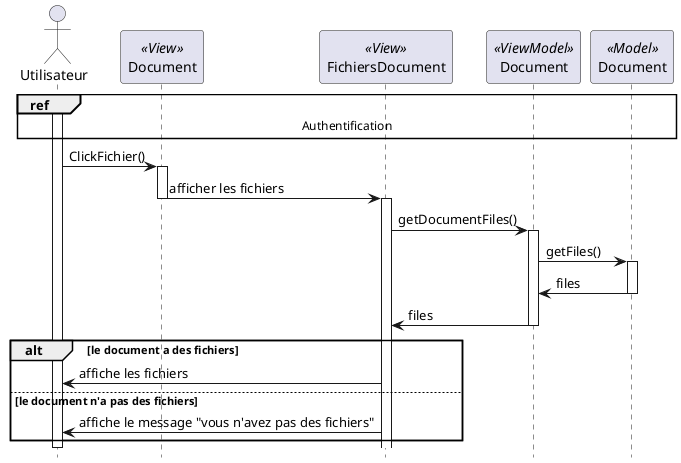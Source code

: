 @startuml sequence_preview_files

hide footbox


actor "Utilisateur" as user
participant "Document" as docView << View >>
participant "FichiersDocument" as taskView << View >>
participant "Document" as documentVm << ViewModel >>
participant "Document" as documentM << Model >>



ref over user, docView,taskView,documentVm,documentM : Authentification
activate user
user -> docView : ClickFichier()
activate docView
docView -> taskView : afficher les fichiers
deactivate docView
activate taskView
taskView -> documentVm : getDocumentFiles()
activate documentVm
documentVm -> documentM: getFiles()
activate documentM
documentM -> documentVm: files
deactivate documentM
documentVm -> taskView: files
deactivate documentVm
alt le document a des fichiers
    taskView -> user : affiche les fichiers
else le document n'a pas des fichiers
    taskView -> user : affiche le message "vous n'avez pas des fichiers"
end
deactivate user